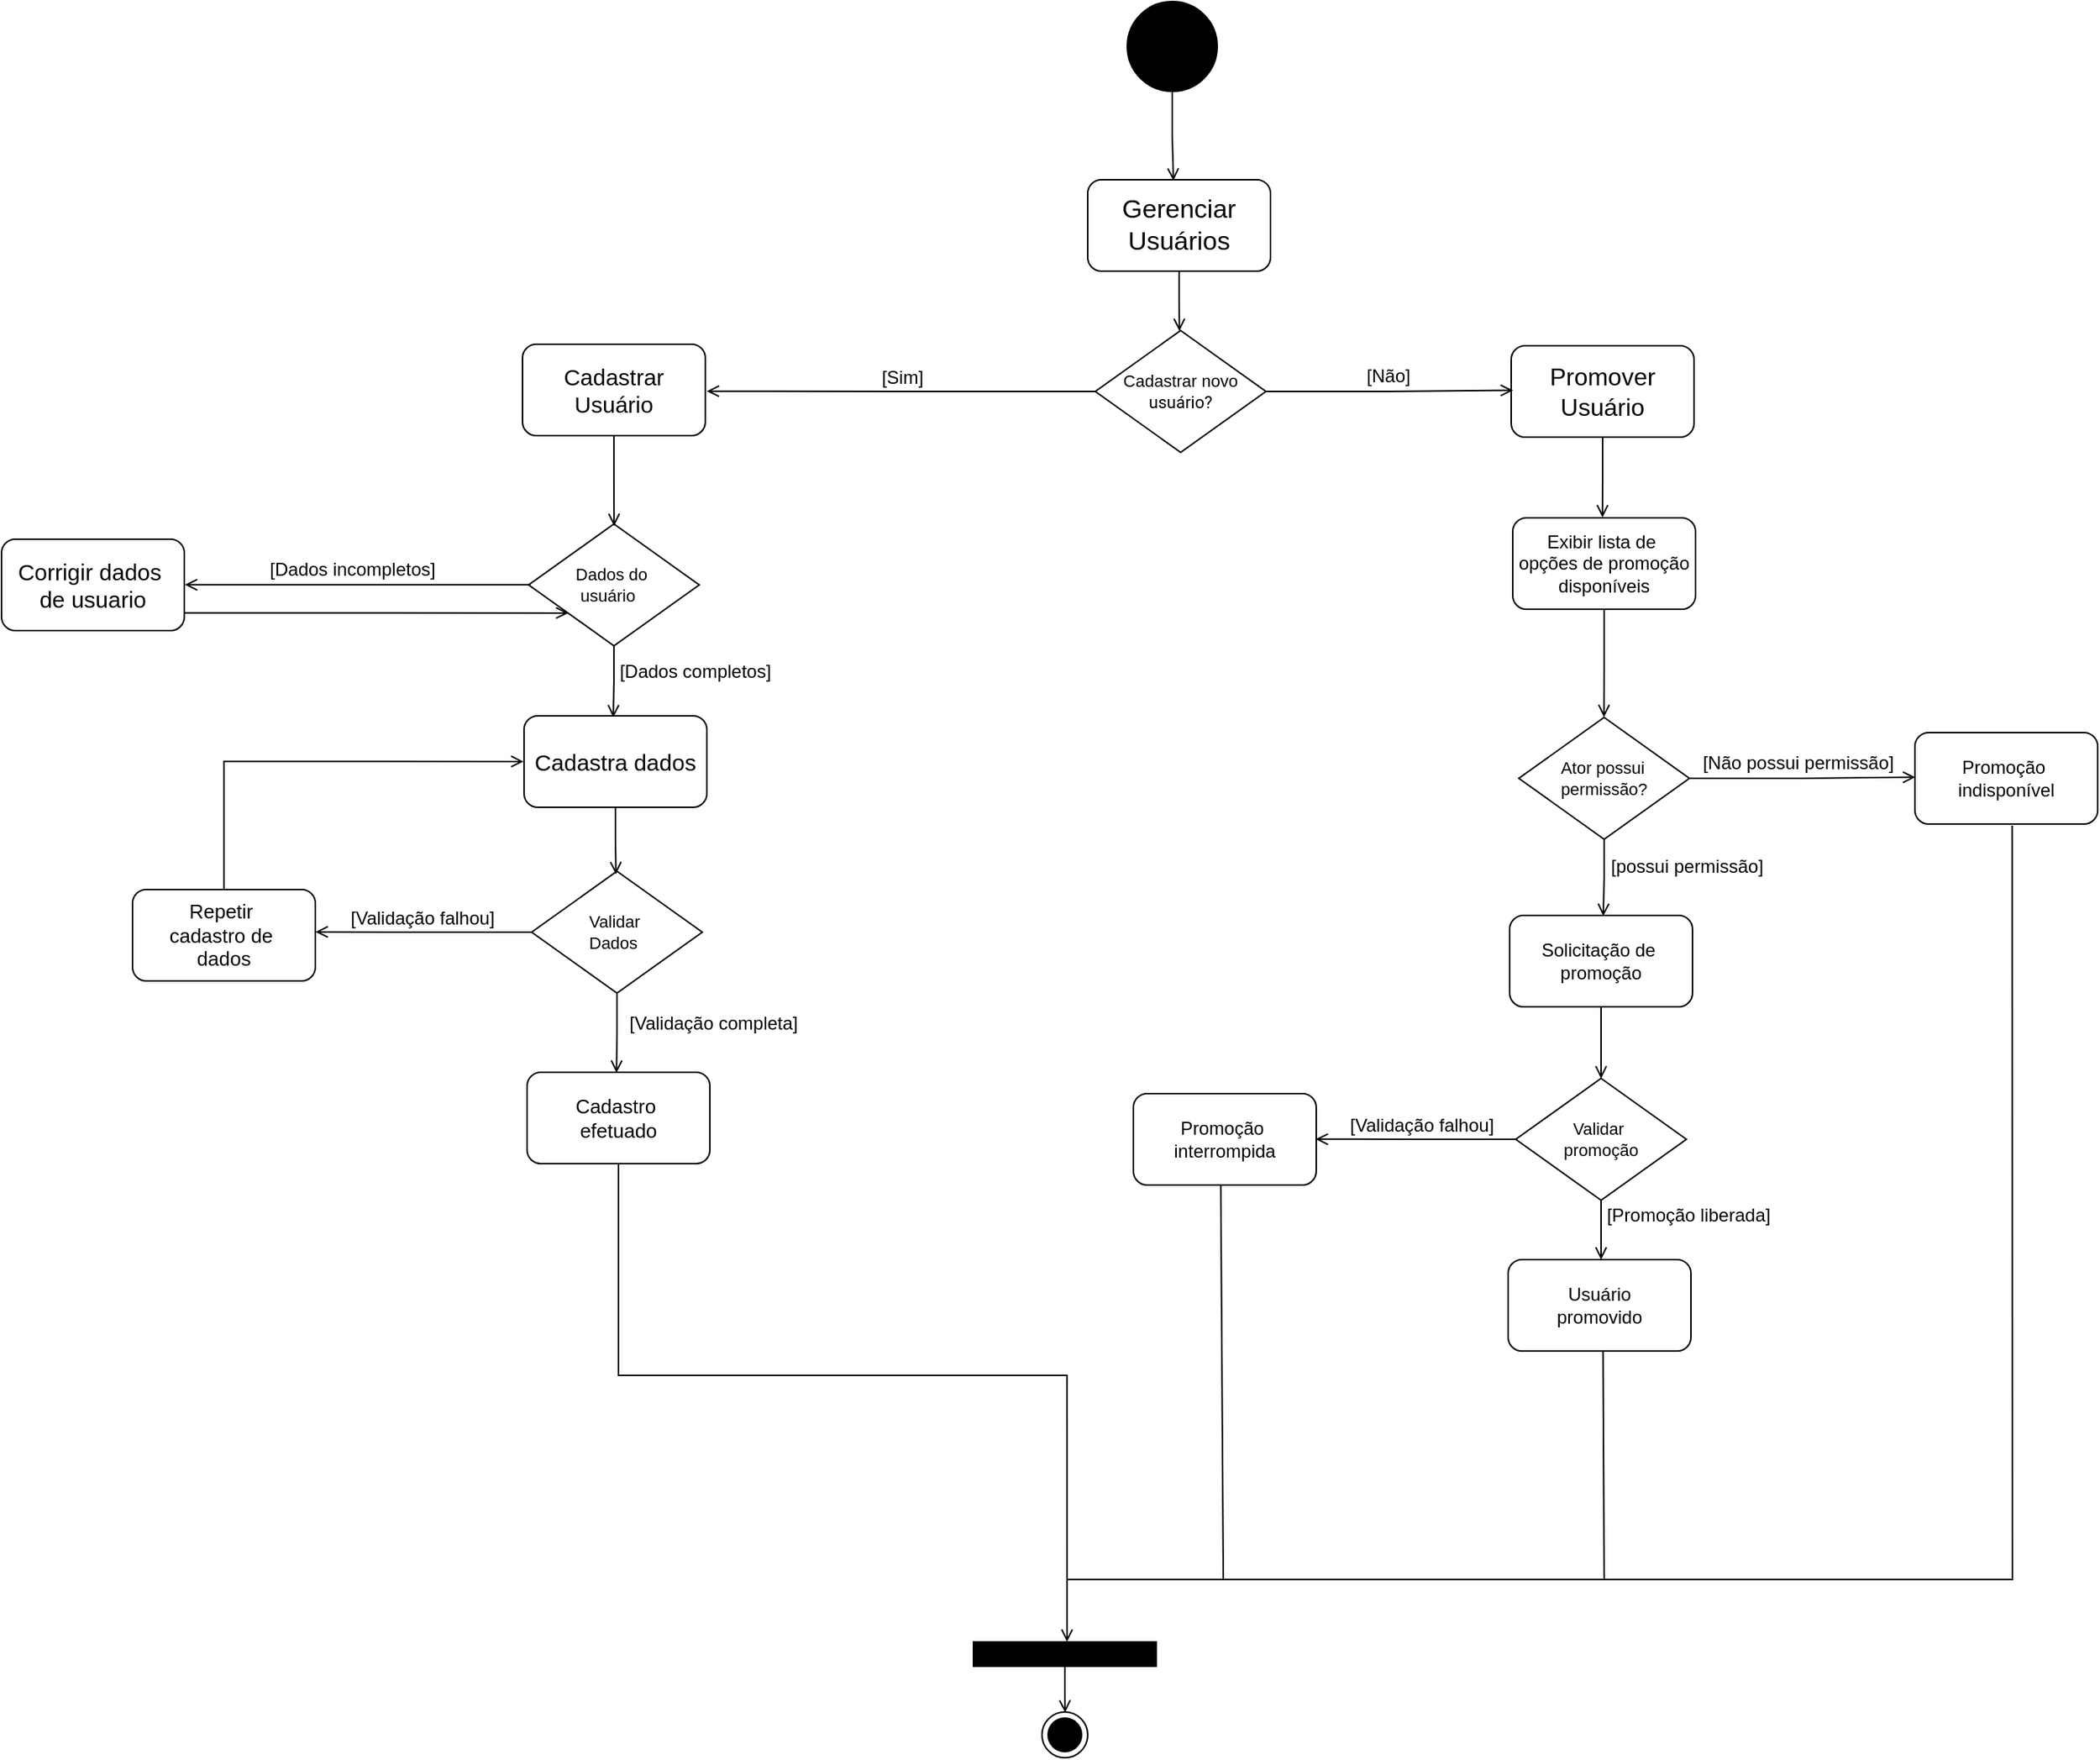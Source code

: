 <mxfile version="24.7.17">
  <diagram name="Page-1" id="e7e014a7-5840-1c2e-5031-d8a46d1fe8dd">
    <mxGraphModel dx="2790" dy="1312" grid="0" gridSize="10" guides="0" tooltips="1" connect="0" arrows="1" fold="1" page="0" pageScale="1" pageWidth="1169" pageHeight="826" background="none" math="0" shadow="0">
      <root>
        <mxCell id="0" />
        <mxCell id="1" parent="0" />
        <mxCell id="GOKQv8CPCW2Fxh-G2tMz-41" value="" style="ellipse;whiteSpace=wrap;html=1;aspect=fixed;fillColor=#000000;" parent="1" vertex="1">
          <mxGeometry x="418" y="53" width="59" height="59" as="geometry" />
        </mxCell>
        <mxCell id="GOKQv8CPCW2Fxh-G2tMz-42" value="Gerenciar&lt;div style=&quot;font-size: 17px;&quot;&gt;Usuários&lt;/div&gt;" style="rounded=1;whiteSpace=wrap;html=1;fontSize=17;" parent="1" vertex="1">
          <mxGeometry x="392" y="170" width="120" height="60" as="geometry" />
        </mxCell>
        <mxCell id="GOKQv8CPCW2Fxh-G2tMz-44" style="edgeStyle=orthogonalEdgeStyle;rounded=0;orthogonalLoop=1;jettySize=auto;html=1;entryX=0.469;entryY=0.011;entryDx=0;entryDy=0;entryPerimeter=0;endArrow=open;endFill=0;" parent="1" source="GOKQv8CPCW2Fxh-G2tMz-41" target="GOKQv8CPCW2Fxh-G2tMz-42" edge="1">
          <mxGeometry relative="1" as="geometry" />
        </mxCell>
        <mxCell id="GOKQv8CPCW2Fxh-G2tMz-45" value="&lt;div style=&quot;text-align: center; font-size: 11px;&quot;&gt;&lt;span style=&quot;text-align: start; background-color: initial; font-size: 11px;&quot;&gt;&lt;font style=&quot;font-size: 11px;&quot;&gt;Cadastrar novo&lt;/font&gt;&lt;/span&gt;&lt;/div&gt;&lt;div style=&quot;text-align: center; font-size: 11px;&quot;&gt;&lt;span style=&quot;text-align: start; background-color: initial; font-size: 11px;&quot;&gt;&lt;font style=&quot;font-size: 11px;&quot;&gt;&lt;font face=&quot;Roboto, Arial, sans-serif&quot; style=&quot;font-size: 11px;&quot;&gt;usuário?&lt;/font&gt;&lt;/font&gt;&lt;/span&gt;&lt;/div&gt;" style="rhombus;whiteSpace=wrap;html=1;fontSize=11;" parent="1" vertex="1">
          <mxGeometry x="397" y="269" width="112" height="80" as="geometry" />
        </mxCell>
        <mxCell id="GOKQv8CPCW2Fxh-G2tMz-46" style="edgeStyle=orthogonalEdgeStyle;rounded=0;orthogonalLoop=1;jettySize=auto;html=1;entryX=0.493;entryY=0.004;entryDx=0;entryDy=0;entryPerimeter=0;endArrow=open;endFill=0;" parent="1" source="GOKQv8CPCW2Fxh-G2tMz-42" target="GOKQv8CPCW2Fxh-G2tMz-45" edge="1">
          <mxGeometry relative="1" as="geometry" />
        </mxCell>
        <mxCell id="GOKQv8CPCW2Fxh-G2tMz-47" value="Cadastrar&lt;div style=&quot;font-size: 15px;&quot;&gt;Usuário&lt;/div&gt;" style="rounded=1;whiteSpace=wrap;html=1;fontSize=15;" parent="1" vertex="1">
          <mxGeometry x="21" y="278" width="120" height="60" as="geometry" />
        </mxCell>
        <mxCell id="GOKQv8CPCW2Fxh-G2tMz-48" style="edgeStyle=orthogonalEdgeStyle;rounded=0;orthogonalLoop=1;jettySize=auto;html=1;entryX=1.008;entryY=0.514;entryDx=0;entryDy=0;entryPerimeter=0;endArrow=open;endFill=0;" parent="1" source="GOKQv8CPCW2Fxh-G2tMz-45" target="GOKQv8CPCW2Fxh-G2tMz-47" edge="1">
          <mxGeometry relative="1" as="geometry" />
        </mxCell>
        <mxCell id="GOKQv8CPCW2Fxh-G2tMz-49" value="[Sim]" style="text;html=1;align=center;verticalAlign=middle;resizable=0;points=[];autosize=1;strokeColor=none;fillColor=none;" parent="1" vertex="1">
          <mxGeometry x="247" y="287" width="45" height="26" as="geometry" />
        </mxCell>
        <mxCell id="GOKQv8CPCW2Fxh-G2tMz-50" value="&lt;div style=&quot;text-align: start; font-size: 11px;&quot;&gt;Dados do&amp;nbsp;&lt;/div&gt;&lt;div style=&quot;text-align: start; font-size: 11px;&quot;&gt;&amp;nbsp;usuário&lt;/div&gt;" style="rhombus;whiteSpace=wrap;html=1;fontSize=11;" parent="1" vertex="1">
          <mxGeometry x="25" y="396" width="112" height="80" as="geometry" />
        </mxCell>
        <mxCell id="GOKQv8CPCW2Fxh-G2tMz-51" style="edgeStyle=orthogonalEdgeStyle;rounded=0;orthogonalLoop=1;jettySize=auto;html=1;entryX=0.501;entryY=0.017;entryDx=0;entryDy=0;entryPerimeter=0;endArrow=open;endFill=0;" parent="1" source="GOKQv8CPCW2Fxh-G2tMz-47" target="GOKQv8CPCW2Fxh-G2tMz-50" edge="1">
          <mxGeometry relative="1" as="geometry" />
        </mxCell>
        <mxCell id="GOKQv8CPCW2Fxh-G2tMz-52" value="Corrigir dados&amp;nbsp;&lt;div style=&quot;font-size: 15px;&quot;&gt;de usuario&lt;/div&gt;" style="rounded=1;whiteSpace=wrap;html=1;fontSize=15;" parent="1" vertex="1">
          <mxGeometry x="-321" y="406" width="120" height="60" as="geometry" />
        </mxCell>
        <mxCell id="GOKQv8CPCW2Fxh-G2tMz-53" style="edgeStyle=orthogonalEdgeStyle;rounded=0;orthogonalLoop=1;jettySize=auto;html=1;endArrow=open;endFill=0;entryX=1.003;entryY=0.515;entryDx=0;entryDy=0;entryPerimeter=0;" parent="1" edge="1">
          <mxGeometry relative="1" as="geometry">
            <mxPoint x="26.244" y="435.889" as="sourcePoint" />
            <mxPoint x="-200.64" y="435.9" as="targetPoint" />
            <Array as="points">
              <mxPoint x="-88" y="435" />
            </Array>
          </mxGeometry>
        </mxCell>
        <mxCell id="GOKQv8CPCW2Fxh-G2tMz-54" value="[Dados incompletos]" style="text;html=1;align=center;verticalAlign=middle;resizable=0;points=[];autosize=1;strokeColor=none;fillColor=none;" parent="1" vertex="1">
          <mxGeometry x="-155" y="413" width="127" height="26" as="geometry" />
        </mxCell>
        <mxCell id="GOKQv8CPCW2Fxh-G2tMz-55" style="edgeStyle=orthogonalEdgeStyle;rounded=0;orthogonalLoop=1;jettySize=auto;html=1;entryX=0.233;entryY=0.743;entryDx=0;entryDy=0;entryPerimeter=0;endArrow=open;endFill=0;" parent="1" edge="1">
          <mxGeometry relative="1" as="geometry">
            <mxPoint x="-201" y="454.417" as="sourcePoint" />
            <mxPoint x="51.096" y="454.44" as="targetPoint" />
            <Array as="points">
              <mxPoint x="-144" y="454" />
            </Array>
          </mxGeometry>
        </mxCell>
        <mxCell id="GOKQv8CPCW2Fxh-G2tMz-56" value="&lt;div style=&quot;text-align: start; font-size: 11px;&quot;&gt;Validar&amp;nbsp;&lt;/div&gt;&lt;div style=&quot;text-align: start; font-size: 11px;&quot;&gt;Dados&lt;/div&gt;" style="rhombus;whiteSpace=wrap;html=1;fontSize=11;" parent="1" vertex="1">
          <mxGeometry x="27" y="624" width="112" height="80" as="geometry" />
        </mxCell>
        <mxCell id="GOKQv8CPCW2Fxh-G2tMz-58" style="edgeStyle=orthogonalEdgeStyle;rounded=0;orthogonalLoop=1;jettySize=auto;html=1;endArrow=open;endFill=0;entryX=0.488;entryY=0.016;entryDx=0;entryDy=0;entryPerimeter=0;" parent="1" source="GOKQv8CPCW2Fxh-G2tMz-50" target="GOKQv8CPCW2Fxh-G2tMz-64" edge="1">
          <mxGeometry relative="1" as="geometry">
            <mxPoint x="81" y="521" as="targetPoint" />
          </mxGeometry>
        </mxCell>
        <mxCell id="GOKQv8CPCW2Fxh-G2tMz-59" value="[Dados completos]" style="text;html=1;align=center;verticalAlign=middle;resizable=0;points=[];autosize=1;strokeColor=none;fillColor=none;" parent="1" vertex="1">
          <mxGeometry x="75" y="480" width="117" height="26" as="geometry" />
        </mxCell>
        <mxCell id="GOKQv8CPCW2Fxh-G2tMz-60" value="Repetir&amp;nbsp;&lt;div&gt;cadastro de&amp;nbsp;&lt;/div&gt;&lt;div&gt;dados&lt;/div&gt;" style="rounded=1;whiteSpace=wrap;html=1;fontSize=13;" parent="1" vertex="1">
          <mxGeometry x="-235" y="636" width="120" height="60" as="geometry" />
        </mxCell>
        <mxCell id="GOKQv8CPCW2Fxh-G2tMz-61" style="edgeStyle=orthogonalEdgeStyle;rounded=0;orthogonalLoop=1;jettySize=auto;html=1;entryX=1.001;entryY=0.464;entryDx=0;entryDy=0;entryPerimeter=0;endArrow=open;endFill=0;" parent="1" source="GOKQv8CPCW2Fxh-G2tMz-56" target="GOKQv8CPCW2Fxh-G2tMz-60" edge="1">
          <mxGeometry relative="1" as="geometry" />
        </mxCell>
        <mxCell id="GOKQv8CPCW2Fxh-G2tMz-62" value="[Validação falhou]" style="text;html=1;align=center;verticalAlign=middle;resizable=0;points=[];autosize=1;strokeColor=none;fillColor=none;" parent="1" vertex="1">
          <mxGeometry x="-102" y="642" width="113" height="26" as="geometry" />
        </mxCell>
        <mxCell id="GOKQv8CPCW2Fxh-G2tMz-64" value="Cadastra dados" style="rounded=1;whiteSpace=wrap;html=1;fontSize=15;" parent="1" vertex="1">
          <mxGeometry x="22" y="522" width="120" height="60" as="geometry" />
        </mxCell>
        <mxCell id="GOKQv8CPCW2Fxh-G2tMz-65" style="edgeStyle=orthogonalEdgeStyle;rounded=0;orthogonalLoop=1;jettySize=auto;html=1;entryX=0.494;entryY=0.025;entryDx=0;entryDy=0;entryPerimeter=0;endArrow=open;endFill=0;" parent="1" source="GOKQv8CPCW2Fxh-G2tMz-64" target="GOKQv8CPCW2Fxh-G2tMz-56" edge="1">
          <mxGeometry relative="1" as="geometry" />
        </mxCell>
        <mxCell id="GOKQv8CPCW2Fxh-G2tMz-66" style="edgeStyle=orthogonalEdgeStyle;rounded=0;orthogonalLoop=1;jettySize=auto;html=1;entryX=-0.003;entryY=0.499;entryDx=0;entryDy=0;entryPerimeter=0;endArrow=open;endFill=0;" parent="1" source="GOKQv8CPCW2Fxh-G2tMz-60" target="GOKQv8CPCW2Fxh-G2tMz-64" edge="1">
          <mxGeometry relative="1" as="geometry">
            <Array as="points">
              <mxPoint x="-175" y="552" />
            </Array>
          </mxGeometry>
        </mxCell>
        <mxCell id="GOKQv8CPCW2Fxh-G2tMz-67" value="Cadastro&amp;nbsp;&lt;div&gt;efetuado&lt;/div&gt;" style="rounded=1;whiteSpace=wrap;html=1;fontSize=13;" parent="1" vertex="1">
          <mxGeometry x="24" y="756" width="120" height="60" as="geometry" />
        </mxCell>
        <mxCell id="GOKQv8CPCW2Fxh-G2tMz-68" style="edgeStyle=orthogonalEdgeStyle;rounded=0;orthogonalLoop=1;jettySize=auto;html=1;entryX=0.489;entryY=0.006;entryDx=0;entryDy=0;entryPerimeter=0;endArrow=open;endFill=0;" parent="1" source="GOKQv8CPCW2Fxh-G2tMz-56" target="GOKQv8CPCW2Fxh-G2tMz-67" edge="1">
          <mxGeometry relative="1" as="geometry" />
        </mxCell>
        <mxCell id="GOKQv8CPCW2Fxh-G2tMz-69" value="[Validação completa]" style="text;html=1;align=center;verticalAlign=middle;resizable=0;points=[];autosize=1;strokeColor=none;fillColor=none;" parent="1" vertex="1">
          <mxGeometry x="81" y="711" width="129" height="26" as="geometry" />
        </mxCell>
        <mxCell id="GOKQv8CPCW2Fxh-G2tMz-72" value="" style="ellipse;html=1;shape=endState;fillColor=#000000;strokeColor=#000000;" parent="1" vertex="1">
          <mxGeometry x="362" y="1176" width="30" height="30" as="geometry" />
        </mxCell>
        <mxCell id="GOKQv8CPCW2Fxh-G2tMz-73" value="" style="rounded=0;whiteSpace=wrap;html=1;fillColor=#000000;" parent="1" vertex="1">
          <mxGeometry x="317" y="1130" width="120" height="16" as="geometry" />
        </mxCell>
        <mxCell id="GOKQv8CPCW2Fxh-G2tMz-74" style="edgeStyle=orthogonalEdgeStyle;rounded=0;orthogonalLoop=1;jettySize=auto;html=1;entryX=0.506;entryY=0.013;entryDx=0;entryDy=0;entryPerimeter=0;endArrow=open;endFill=0;" parent="1" source="GOKQv8CPCW2Fxh-G2tMz-73" target="GOKQv8CPCW2Fxh-G2tMz-72" edge="1">
          <mxGeometry relative="1" as="geometry" />
        </mxCell>
        <mxCell id="GOKQv8CPCW2Fxh-G2tMz-75" style="edgeStyle=orthogonalEdgeStyle;rounded=0;orthogonalLoop=1;jettySize=auto;html=1;endArrow=open;endFill=0;entryX=0.512;entryY=-0.005;entryDx=0;entryDy=0;entryPerimeter=0;" parent="1" source="GOKQv8CPCW2Fxh-G2tMz-67" target="GOKQv8CPCW2Fxh-G2tMz-73" edge="1">
          <mxGeometry relative="1" as="geometry">
            <mxPoint x="378" y="1129" as="targetPoint" />
            <Array as="points">
              <mxPoint x="84" y="955" />
              <mxPoint x="378" y="955" />
            </Array>
          </mxGeometry>
        </mxCell>
        <mxCell id="GOKQv8CPCW2Fxh-G2tMz-80" value="Promover&lt;div style=&quot;font-size: 16px;&quot;&gt;Usuário&lt;br style=&quot;font-size: 16px;&quot;&gt;&lt;/div&gt;" style="rounded=1;whiteSpace=wrap;html=1;fontSize=16;" parent="1" vertex="1">
          <mxGeometry x="670" y="279" width="120" height="60" as="geometry" />
        </mxCell>
        <mxCell id="GOKQv8CPCW2Fxh-G2tMz-81" style="edgeStyle=orthogonalEdgeStyle;rounded=0;orthogonalLoop=1;jettySize=auto;html=1;entryX=0.01;entryY=0.488;entryDx=0;entryDy=0;entryPerimeter=0;endArrow=open;endFill=0;" parent="1" source="GOKQv8CPCW2Fxh-G2tMz-45" target="GOKQv8CPCW2Fxh-G2tMz-80" edge="1">
          <mxGeometry relative="1" as="geometry" />
        </mxCell>
        <mxCell id="GOKQv8CPCW2Fxh-G2tMz-82" value="[Não]" style="text;html=1;align=center;verticalAlign=middle;resizable=0;points=[];autosize=1;strokeColor=none;fillColor=none;" parent="1" vertex="1">
          <mxGeometry x="565" y="286" width="47" height="26" as="geometry" />
        </mxCell>
        <mxCell id="GOKQv8CPCW2Fxh-G2tMz-83" value="&lt;div style=&quot;font-size: 12px;&quot;&gt;&lt;font style=&quot;font-size: 12px;&quot;&gt;Exibir lista de&amp;nbsp;&lt;/font&gt;&lt;/div&gt;&lt;div style=&quot;font-size: 12px;&quot;&gt;&lt;font style=&quot;font-size: 12px;&quot;&gt;opções de promoção disponíveis&lt;/font&gt;&lt;/div&gt;" style="rounded=1;whiteSpace=wrap;html=1;fontSize=12;" parent="1" vertex="1">
          <mxGeometry x="671" y="392" width="120" height="60" as="geometry" />
        </mxCell>
        <mxCell id="GOKQv8CPCW2Fxh-G2tMz-84" style="edgeStyle=orthogonalEdgeStyle;rounded=0;orthogonalLoop=1;jettySize=auto;html=1;entryX=0.491;entryY=-0.004;entryDx=0;entryDy=0;entryPerimeter=0;endArrow=open;endFill=0;" parent="1" source="GOKQv8CPCW2Fxh-G2tMz-80" target="GOKQv8CPCW2Fxh-G2tMz-83" edge="1">
          <mxGeometry relative="1" as="geometry" />
        </mxCell>
        <mxCell id="GOKQv8CPCW2Fxh-G2tMz-85" value="&lt;div style=&quot;text-align: start; font-size: 11px;&quot;&gt;Ator possui&lt;/div&gt;&lt;div style=&quot;text-align: start; font-size: 11px;&quot;&gt;permissão?&lt;/div&gt;" style="rhombus;whiteSpace=wrap;html=1;fontSize=11;" parent="1" vertex="1">
          <mxGeometry x="675" y="523" width="112" height="80" as="geometry" />
        </mxCell>
        <mxCell id="GOKQv8CPCW2Fxh-G2tMz-86" style="edgeStyle=orthogonalEdgeStyle;rounded=0;orthogonalLoop=1;jettySize=auto;html=1;entryX=0.499;entryY=-0.002;entryDx=0;entryDy=0;entryPerimeter=0;endArrow=open;endFill=0;" parent="1" source="GOKQv8CPCW2Fxh-G2tMz-83" target="GOKQv8CPCW2Fxh-G2tMz-85" edge="1">
          <mxGeometry relative="1" as="geometry" />
        </mxCell>
        <mxCell id="GOKQv8CPCW2Fxh-G2tMz-87" value="&lt;div style=&quot;font-size: 12px;&quot;&gt;Solicitação de&amp;nbsp;&lt;/div&gt;&lt;div style=&quot;font-size: 12px;&quot;&gt;promoção&lt;/div&gt;" style="rounded=1;whiteSpace=wrap;html=1;fontSize=12;" parent="1" vertex="1">
          <mxGeometry x="669" y="653" width="120" height="60" as="geometry" />
        </mxCell>
        <mxCell id="GOKQv8CPCW2Fxh-G2tMz-88" style="edgeStyle=orthogonalEdgeStyle;rounded=0;orthogonalLoop=1;jettySize=auto;html=1;entryX=0.512;entryY=0.007;entryDx=0;entryDy=0;entryPerimeter=0;endArrow=open;endFill=0;" parent="1" source="GOKQv8CPCW2Fxh-G2tMz-85" target="GOKQv8CPCW2Fxh-G2tMz-87" edge="1">
          <mxGeometry relative="1" as="geometry" />
        </mxCell>
        <mxCell id="GOKQv8CPCW2Fxh-G2tMz-89" value="[possui permissão]" style="text;html=1;align=center;verticalAlign=middle;resizable=0;points=[];autosize=1;strokeColor=none;fillColor=none;" parent="1" vertex="1">
          <mxGeometry x="726" y="608" width="118" height="26" as="geometry" />
        </mxCell>
        <mxCell id="GOKQv8CPCW2Fxh-G2tMz-90" value="&lt;div style=&quot;text-align: start; font-size: 11px;&quot;&gt;&amp;nbsp; Validar&amp;nbsp;&lt;/div&gt;&lt;div style=&quot;text-align: start; font-size: 11px;&quot;&gt;promoção&lt;/div&gt;" style="rhombus;whiteSpace=wrap;html=1;fontSize=11;" parent="1" vertex="1">
          <mxGeometry x="673" y="760" width="112" height="80" as="geometry" />
        </mxCell>
        <mxCell id="GOKQv8CPCW2Fxh-G2tMz-91" value="&lt;div style=&quot;font-size: 12px;&quot;&gt;Promoção&amp;nbsp;&lt;/div&gt;&lt;div style=&quot;font-size: 12px;&quot;&gt;indisponível&lt;/div&gt;" style="rounded=1;whiteSpace=wrap;html=1;fontSize=12;" parent="1" vertex="1">
          <mxGeometry x="935" y="533" width="120" height="60" as="geometry" />
        </mxCell>
        <mxCell id="GOKQv8CPCW2Fxh-G2tMz-92" style="edgeStyle=orthogonalEdgeStyle;rounded=0;orthogonalLoop=1;jettySize=auto;html=1;entryX=0.002;entryY=0.488;entryDx=0;entryDy=0;entryPerimeter=0;endArrow=open;endFill=0;" parent="1" source="GOKQv8CPCW2Fxh-G2tMz-85" target="GOKQv8CPCW2Fxh-G2tMz-91" edge="1">
          <mxGeometry relative="1" as="geometry" />
        </mxCell>
        <mxCell id="GOKQv8CPCW2Fxh-G2tMz-93" value="[Não possui permissão]" style="text;html=1;align=center;verticalAlign=middle;resizable=0;points=[];autosize=1;strokeColor=none;fillColor=none;" parent="1" vertex="1">
          <mxGeometry x="786" y="540" width="143" height="26" as="geometry" />
        </mxCell>
        <mxCell id="GOKQv8CPCW2Fxh-G2tMz-95" style="edgeStyle=orthogonalEdgeStyle;rounded=0;orthogonalLoop=1;jettySize=auto;html=1;entryX=0.5;entryY=0.001;entryDx=0;entryDy=0;entryPerimeter=0;endArrow=open;endFill=0;" parent="1" source="GOKQv8CPCW2Fxh-G2tMz-87" target="GOKQv8CPCW2Fxh-G2tMz-90" edge="1">
          <mxGeometry relative="1" as="geometry" />
        </mxCell>
        <mxCell id="GOKQv8CPCW2Fxh-G2tMz-96" value="&lt;div style=&quot;font-size: 12px;&quot;&gt;Usuário&lt;/div&gt;&lt;div style=&quot;font-size: 12px;&quot;&gt;promovido&lt;/div&gt;" style="rounded=1;whiteSpace=wrap;html=1;fontSize=12;" parent="1" vertex="1">
          <mxGeometry x="668" y="879" width="120" height="60" as="geometry" />
        </mxCell>
        <mxCell id="GOKQv8CPCW2Fxh-G2tMz-97" style="edgeStyle=orthogonalEdgeStyle;rounded=0;orthogonalLoop=1;jettySize=auto;html=1;endArrow=open;endFill=0;" parent="1" source="GOKQv8CPCW2Fxh-G2tMz-90" edge="1">
          <mxGeometry relative="1" as="geometry">
            <mxPoint x="729" y="879" as="targetPoint" />
          </mxGeometry>
        </mxCell>
        <mxCell id="GOKQv8CPCW2Fxh-G2tMz-98" value="[Promoção liberada]" style="text;html=1;align=center;verticalAlign=middle;resizable=0;points=[];autosize=1;strokeColor=none;fillColor=none;" parent="1" vertex="1">
          <mxGeometry x="723" y="837" width="125" height="26" as="geometry" />
        </mxCell>
        <mxCell id="GOKQv8CPCW2Fxh-G2tMz-101" value="&lt;div style=&quot;font-size: 12px;&quot;&gt;&lt;div&gt;Promoção&amp;nbsp;&lt;/div&gt;&lt;div&gt;interrompida&lt;/div&gt;&lt;/div&gt;" style="rounded=1;whiteSpace=wrap;html=1;fontSize=12;" parent="1" vertex="1">
          <mxGeometry x="422" y="770" width="120" height="60" as="geometry" />
        </mxCell>
        <mxCell id="GOKQv8CPCW2Fxh-G2tMz-103" value="[Validação falhou]" style="text;html=1;align=center;verticalAlign=middle;resizable=0;points=[];autosize=1;strokeColor=none;fillColor=none;" parent="1" vertex="1">
          <mxGeometry x="554" y="778" width="113" height="26" as="geometry" />
        </mxCell>
        <mxCell id="o5PY_vg57Qc5cTTt5hYt-1" style="edgeStyle=orthogonalEdgeStyle;rounded=0;orthogonalLoop=1;jettySize=auto;html=1;entryX=0.997;entryY=0.498;entryDx=0;entryDy=0;entryPerimeter=0;endArrow=open;endFill=0;" edge="1" parent="1" source="GOKQv8CPCW2Fxh-G2tMz-90" target="GOKQv8CPCW2Fxh-G2tMz-101">
          <mxGeometry relative="1" as="geometry" />
        </mxCell>
        <mxCell id="o5PY_vg57Qc5cTTt5hYt-2" value="" style="endArrow=none;html=1;rounded=0;entryX=0.478;entryY=1;entryDx=0;entryDy=0;entryPerimeter=0;" edge="1" parent="1" target="GOKQv8CPCW2Fxh-G2tMz-101">
          <mxGeometry width="50" height="50" relative="1" as="geometry">
            <mxPoint x="481" y="1089" as="sourcePoint" />
            <mxPoint x="569" y="933" as="targetPoint" />
          </mxGeometry>
        </mxCell>
        <mxCell id="o5PY_vg57Qc5cTTt5hYt-3" value="" style="endArrow=none;html=1;rounded=0;entryX=0.519;entryY=1.002;entryDx=0;entryDy=0;entryPerimeter=0;" edge="1" parent="1" target="GOKQv8CPCW2Fxh-G2tMz-96">
          <mxGeometry width="50" height="50" relative="1" as="geometry">
            <mxPoint x="731" y="1089" as="sourcePoint" />
            <mxPoint x="658" y="911" as="targetPoint" />
          </mxGeometry>
        </mxCell>
        <mxCell id="o5PY_vg57Qc5cTTt5hYt-4" value="" style="endArrow=none;html=1;rounded=0;entryX=0.532;entryY=1.017;entryDx=0;entryDy=0;entryPerimeter=0;" edge="1" parent="1" target="GOKQv8CPCW2Fxh-G2tMz-91">
          <mxGeometry width="50" height="50" relative="1" as="geometry">
            <mxPoint x="378" y="1089" as="sourcePoint" />
            <mxPoint x="777" y="930" as="targetPoint" />
            <Array as="points">
              <mxPoint x="999" y="1089" />
            </Array>
          </mxGeometry>
        </mxCell>
      </root>
    </mxGraphModel>
  </diagram>
</mxfile>
